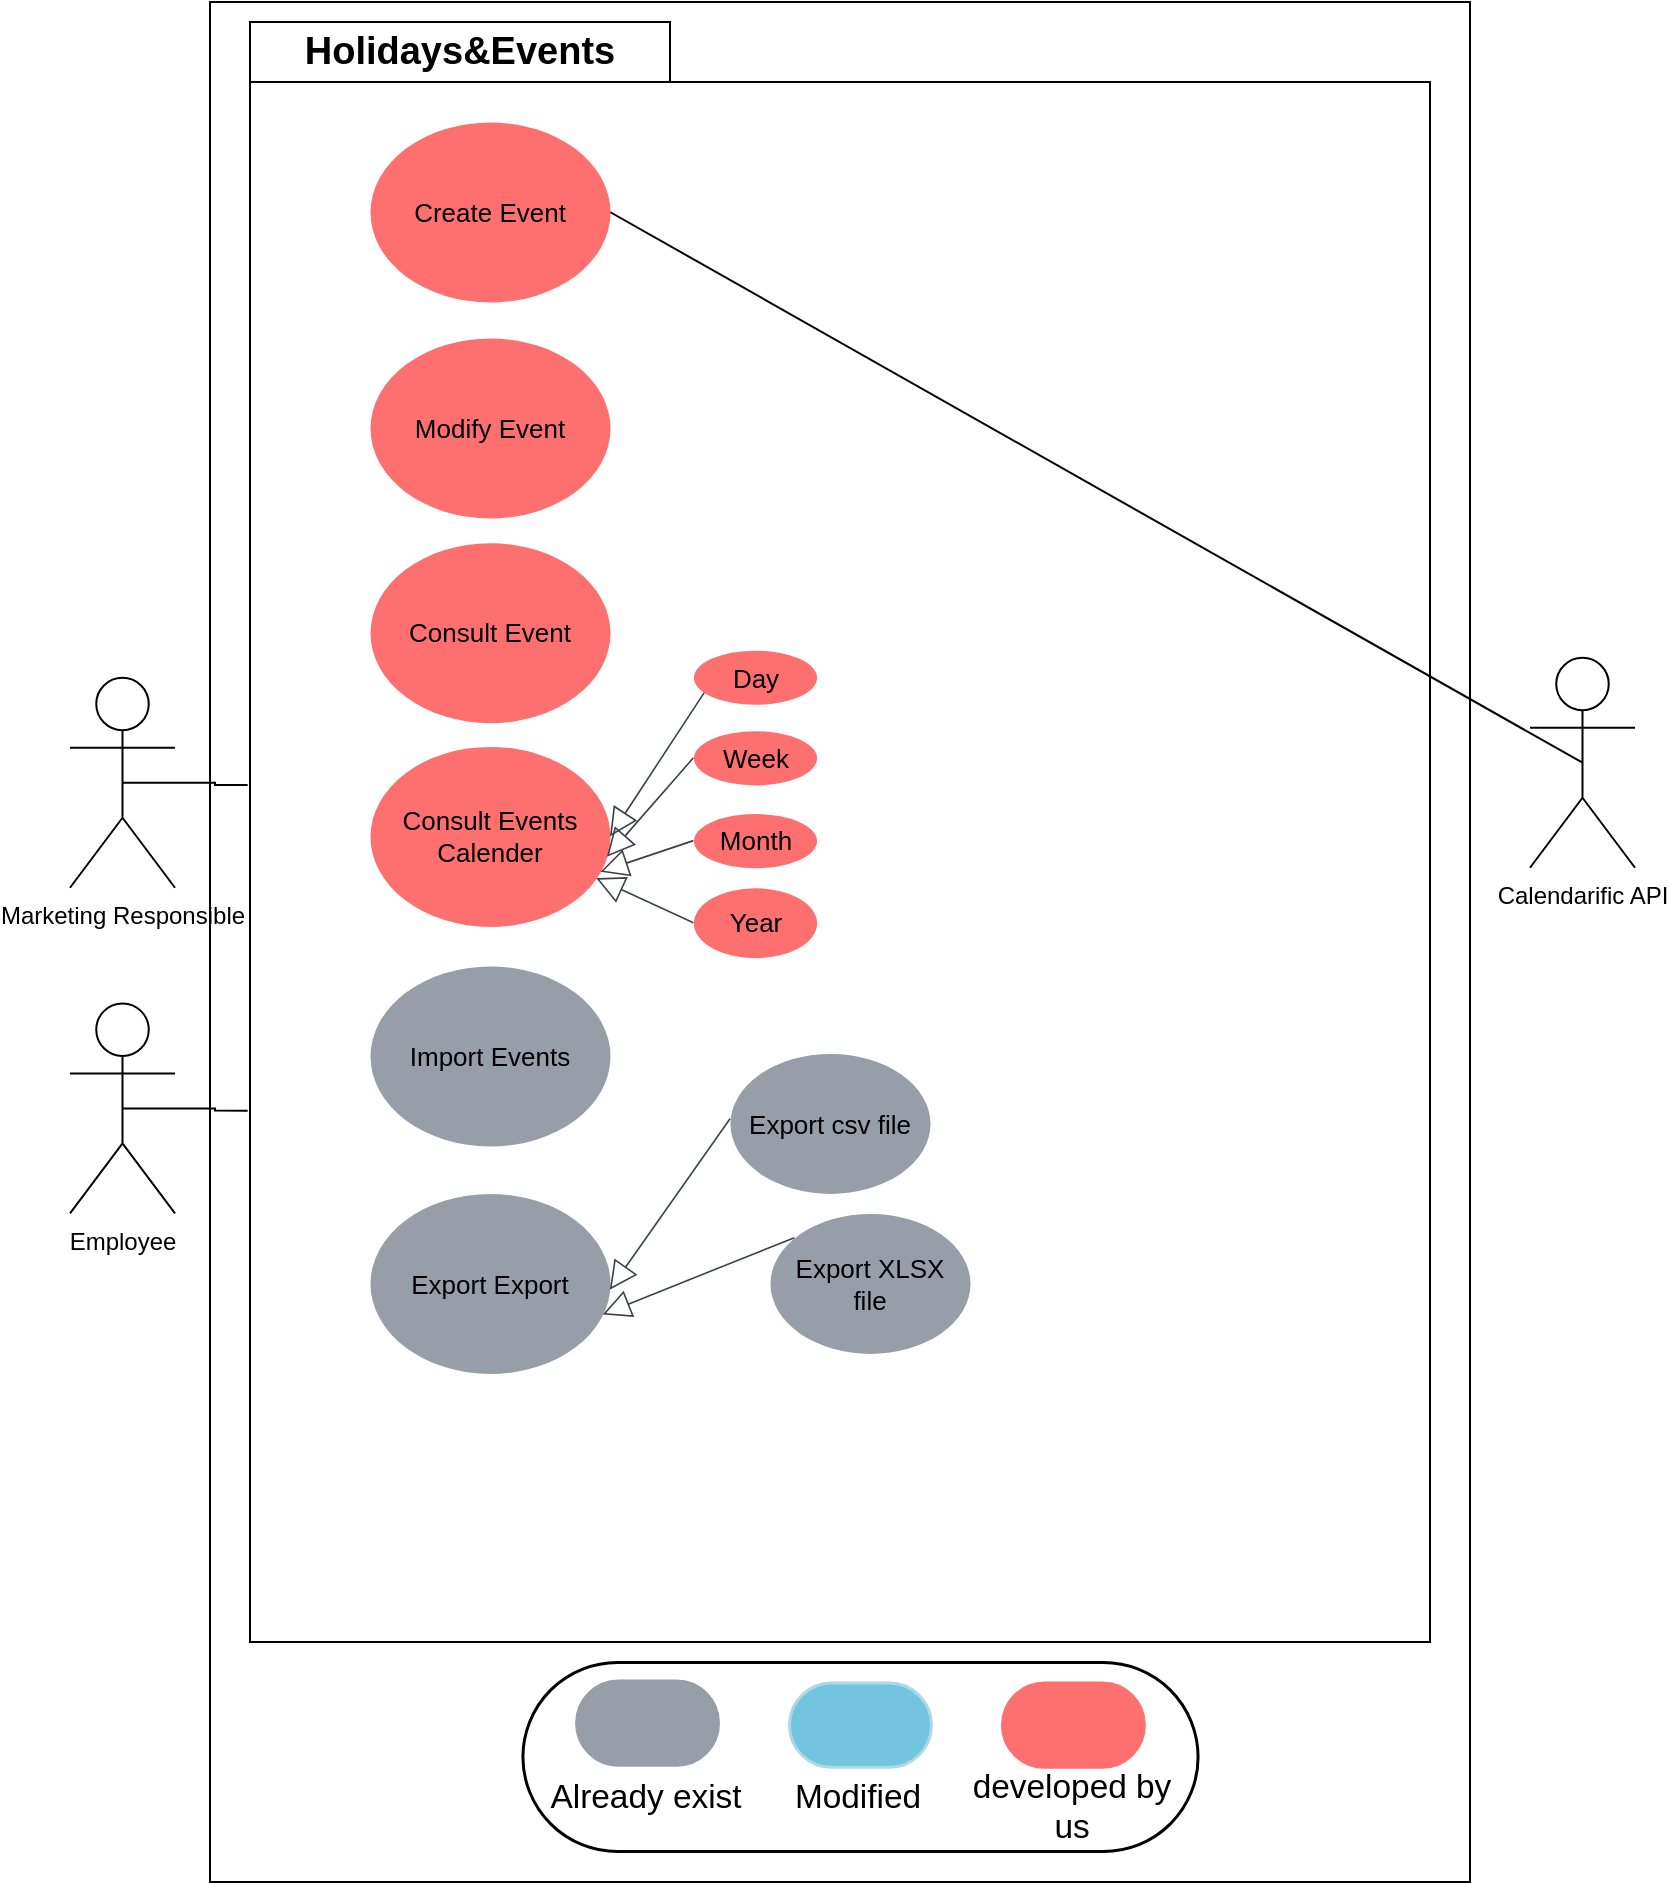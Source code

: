 <mxfile version="27.0.3">
  <diagram name="Page-1" id="kcsEbkMYIRXb8iED7YjO">
    <mxGraphModel dx="2864" dy="1061" grid="1" gridSize="10" guides="1" tooltips="1" connect="1" arrows="1" fold="1" page="1" pageScale="1" pageWidth="827" pageHeight="1169" math="0" shadow="0">
      <root>
        <mxCell id="0" />
        <mxCell id="1" parent="0" />
        <mxCell id="yRWhBtvss3XVOMyxeGll-229" value="" style="rounded=0;whiteSpace=wrap;html=1;" vertex="1" parent="1">
          <mxGeometry x="-410" y="150" width="630" height="940" as="geometry" />
        </mxCell>
        <mxCell id="yRWhBtvss3XVOMyxeGll-143" value="Holidays&amp;amp;Events" style="shape=folder;fontStyle=1;tabWidth=210;tabHeight=30;tabPosition=left;html=1;boundedLbl=1;labelInHeader=1;container=0;collapsible=0;whiteSpace=wrap;fontSize=19;" vertex="1" parent="1">
          <mxGeometry x="-390" y="160" width="590" height="810" as="geometry" />
        </mxCell>
        <mxCell id="yRWhBtvss3XVOMyxeGll-203" value="" style="html=1;jettySize=18;whiteSpace=wrap;fontSize=13;strokeColor=#3a414a;strokeOpacity=100;strokeWidth=0.8;rounded=0;startArrow=none;endArrow=block;endFill=0;endSize=12;exitX=0.57;exitY=0.005;exitPerimeter=0;lucidId=EKXeJxy7TWS8;" edge="1" parent="1" source="yRWhBtvss3XVOMyxeGll-145">
          <mxGeometry width="100" height="100" relative="1" as="geometry">
            <Array as="points" />
            <mxPoint x="-82.573" y="1413.151" as="targetPoint" />
          </mxGeometry>
        </mxCell>
        <mxCell id="yRWhBtvss3XVOMyxeGll-204" value="" style="html=1;jettySize=18;whiteSpace=wrap;fontSize=13;strokeColor=#3a414a;strokeOpacity=100;strokeWidth=0.8;rounded=0;startArrow=none;endArrow=block;endFill=0;endSize=12;entryX=0.5;entryY=1;lucidId=QKXep6PJ_4Cc;entryDx=0;entryDy=0;" edge="1" parent="1" target="yRWhBtvss3XVOMyxeGll-198">
          <mxGeometry width="100" height="100" relative="1" as="geometry">
            <Array as="points" />
            <mxPoint x="-35.159" y="1470.115" as="sourcePoint" />
          </mxGeometry>
        </mxCell>
        <mxCell id="yRWhBtvss3XVOMyxeGll-205" value="" style="html=1;jettySize=18;whiteSpace=wrap;fontSize=13;strokeColor=#3a414a;strokeOpacity=100;strokeWidth=0.8;rounded=0;startArrow=none;endArrow=block;endFill=0;endSize=12;exitX=0.075;exitY=0.236;exitPerimeter=0;entryX=1;entryY=1;lucidId=ZKXeBE5Ak2jA;entryDx=0;entryDy=0;" edge="1" parent="1" source="yRWhBtvss3XVOMyxeGll-147">
          <mxGeometry width="100" height="100" relative="1" as="geometry">
            <Array as="points" />
            <mxPoint x="0.689" y="1411.622" as="targetPoint" />
          </mxGeometry>
        </mxCell>
        <mxCell id="yRWhBtvss3XVOMyxeGll-213" value="Marketing Responsible" style="shape=umlActor;verticalLabelPosition=bottom;verticalAlign=top;html=1;outlineConnect=0;" vertex="1" parent="1">
          <mxGeometry x="-480" y="487.88" width="52.5" height="105" as="geometry" />
        </mxCell>
        <mxCell id="yRWhBtvss3XVOMyxeGll-217" style="rounded=0;orthogonalLoop=1;jettySize=auto;html=1;exitX=0.5;exitY=0.5;exitDx=0;exitDy=0;exitPerimeter=0;entryX=1;entryY=0.5;entryDx=0;entryDy=0;endArrow=none;startFill=0;" edge="1" parent="1" source="yRWhBtvss3XVOMyxeGll-216" target="yRWhBtvss3XVOMyxeGll-167">
          <mxGeometry relative="1" as="geometry" />
        </mxCell>
        <mxCell id="yRWhBtvss3XVOMyxeGll-216" value="Calendarific API" style="shape=umlActor;verticalLabelPosition=bottom;verticalAlign=top;html=1;outlineConnect=0;" vertex="1" parent="1">
          <mxGeometry x="250" y="477.87" width="52.5" height="105" as="geometry" />
        </mxCell>
        <mxCell id="yRWhBtvss3XVOMyxeGll-155" value="Export csv file" style="html=1;overflow=block;blockSpacing=1;whiteSpace=wrap;ellipse;fontSize=13;spacing=3.8;strokeOpacity=0;fillOpacity=100;rounded=1;absoluteArcSize=1;arcSize=9;fillColor=#979ea8;strokeWidth=1.5;lucidId=2WIeNPYyiRF.;" vertex="1" parent="1">
          <mxGeometry x="-150.0" y="675.712" width="100" height="70" as="geometry" />
        </mxCell>
        <mxCell id="yRWhBtvss3XVOMyxeGll-156" value="Export XLSX file" style="html=1;overflow=block;blockSpacing=1;whiteSpace=wrap;ellipse;fontSize=13;spacing=3.8;strokeOpacity=0;fillOpacity=100;rounded=1;absoluteArcSize=1;arcSize=9;fillColor=#979ea8;strokeWidth=1.5;lucidId=oXIemN2lJ.WZ;" vertex="1" parent="1">
          <mxGeometry x="-130" y="755.712" width="100" height="70" as="geometry" />
        </mxCell>
        <mxCell id="yRWhBtvss3XVOMyxeGll-160" value="" style="html=1;overflow=block;blockSpacing=1;whiteSpace=wrap;fontSize=16.7;fontColor=default;spacing=3.8;strokeOpacity=100;fillOpacity=100;rounded=1;absoluteArcSize=1;arcSize=162;fillColor=#ffffff;strokeWidth=1.5;lucidId=qHtdmG4HjMHo;container=1;collapsible=0;" vertex="1" parent="1">
          <mxGeometry x="-253.79" y="980" width="337.57" height="94.52" as="geometry" />
        </mxCell>
        <mxCell id="yRWhBtvss3XVOMyxeGll-161" value="Terminator" style="html=1;overflow=block;blockSpacing=1;whiteSpace=wrap;fontSize=1;fontColor=#979ea8;spacing=3.8;strokeColor=#979ea8;strokeOpacity=100;fillOpacity=100;rounded=1;absoluteArcSize=1;arcSize=75;fillColor=#979ea8;strokeWidth=1.5;lucidId=IHtdpJWPwF3h;" vertex="1" parent="yRWhBtvss3XVOMyxeGll-160">
          <mxGeometry x="26.832" y="9.274" width="70.976" height="42.123" as="geometry" />
        </mxCell>
        <mxCell id="yRWhBtvss3XVOMyxeGll-162" value="" style="html=1;overflow=block;blockSpacing=1;whiteSpace=wrap;fontSize=16.7;fontColor=default;spacing=3.8;strokeColor=#fe7070;strokeOpacity=100;fillOpacity=100;rounded=1;absoluteArcSize=1;arcSize=82;fillColor=#fe7070;strokeWidth=1.5;lucidId=SHtdkWkZQMI-;" vertex="1" parent="yRWhBtvss3XVOMyxeGll-160">
          <mxGeometry x="239.761" y="10.274" width="70.976" height="42.123" as="geometry" />
        </mxCell>
        <mxCell id="yRWhBtvss3XVOMyxeGll-163" value="Already exist" style="html=1;overflow=block;blockSpacing=1;whiteSpace=wrap;fontSize=16.7;spacing=0;strokeOpacity=100;rounded=1;absoluteArcSize=1;arcSize=9;fillColor=none;strokeWidth=NaN;strokeColor=none;lucidId=mItdmbgDk1Mh;" vertex="1" parent="yRWhBtvss3XVOMyxeGll-160">
          <mxGeometry x="8.656" y="52.397" width="106.464" height="31.849" as="geometry" />
        </mxCell>
        <mxCell id="yRWhBtvss3XVOMyxeGll-164" value="Modified" style="html=1;overflow=block;blockSpacing=1;whiteSpace=wrap;fontSize=16.7;spacing=0;strokeOpacity=100;rounded=1;absoluteArcSize=1;arcSize=9;fillColor=none;strokeWidth=NaN;strokeColor=none;lucidId=NItdRnxRT0wl;" vertex="1" parent="yRWhBtvss3XVOMyxeGll-160">
          <mxGeometry x="115.12" y="52.397" width="106.464" height="31.849" as="geometry" />
        </mxCell>
        <mxCell id="yRWhBtvss3XVOMyxeGll-165" value="developed by us" style="html=1;overflow=block;blockSpacing=1;whiteSpace=wrap;fontSize=16.7;spacing=0;strokeOpacity=100;rounded=1;absoluteArcSize=1;arcSize=9;fillColor=none;strokeWidth=NaN;strokeColor=none;lucidId=SItdEPhbv4RO;" vertex="1" parent="yRWhBtvss3XVOMyxeGll-160">
          <mxGeometry x="221.584" y="52.397" width="106.464" height="31.849" as="geometry" />
        </mxCell>
        <mxCell id="yRWhBtvss3XVOMyxeGll-166" value="" style="html=1;overflow=block;blockSpacing=1;whiteSpace=wrap;fontSize=16.7;fontColor=default;spacing=3.8;strokeColor=#add8e6;strokeOpacity=100;fillOpacity=100;rounded=1;absoluteArcSize=1;arcSize=82;fillColor=#72c4df;strokeWidth=1.5;lucidId=PHtdm2O_0toL;" vertex="1" parent="yRWhBtvss3XVOMyxeGll-160">
          <mxGeometry x="133.297" y="10.274" width="70.976" height="42.123" as="geometry" />
        </mxCell>
        <mxCell id="yRWhBtvss3XVOMyxeGll-171" value="Consult Events Calender" style="html=1;overflow=block;blockSpacing=1;whiteSpace=wrap;ellipse;fontSize=13;spacing=3.8;strokeOpacity=0;fillOpacity=100;rounded=1;absoluteArcSize=1;arcSize=9;fillColor=#fe7070;strokeWidth=1.5;lucidId=URIeayqkK2Ya;" vertex="1" parent="1">
          <mxGeometry x="-330" y="522.193" width="120" height="90" as="geometry" />
        </mxCell>
        <mxCell id="yRWhBtvss3XVOMyxeGll-172" value="Day" style="html=1;overflow=block;blockSpacing=1;whiteSpace=wrap;ellipse;fontSize=13;spacing=3.8;strokeOpacity=0;fillOpacity=100;rounded=1;absoluteArcSize=1;arcSize=9;fillColor=#fe7070;strokeWidth=1.5;lucidId=hSIeGXaizuwG;" vertex="1" parent="1">
          <mxGeometry x="-168.3" y="474.074" width="61.6" height="27.108" as="geometry" />
        </mxCell>
        <mxCell id="yRWhBtvss3XVOMyxeGll-173" value="" style="html=1;jettySize=18;whiteSpace=wrap;fontSize=13;strokeColor=#3a414a;strokeOpacity=100;strokeWidth=0.8;rounded=0;startArrow=none;endArrow=block;endFill=0;endSize=12;exitX=0.088;exitY=0.783;exitPerimeter=0;entryX=1;entryY=0.5;entryPerimeter=0;lucidId=pUIeytUv-r64;" edge="1" parent="1" source="yRWhBtvss3XVOMyxeGll-172" target="yRWhBtvss3XVOMyxeGll-171">
          <mxGeometry width="100" height="100" relative="1" as="geometry">
            <Array as="points" />
          </mxGeometry>
        </mxCell>
        <mxCell id="yRWhBtvss3XVOMyxeGll-180" value="Week" style="html=1;overflow=block;blockSpacing=1;whiteSpace=wrap;ellipse;fontSize=13;spacing=3.8;strokeOpacity=0;fillOpacity=100;rounded=1;absoluteArcSize=1;arcSize=9;fillColor=#fe7070;strokeWidth=1.5;lucidId=03Ie0xpv14W0;" vertex="1" parent="1">
          <mxGeometry x="-168.3" y="514.358" width="61.6" height="27.108" as="geometry" />
        </mxCell>
        <mxCell id="yRWhBtvss3XVOMyxeGll-174" value="" style="html=1;jettySize=18;whiteSpace=wrap;fontSize=13;strokeColor=#3a414a;strokeOpacity=100;strokeWidth=0.8;rounded=0;startArrow=none;endArrow=block;endFill=0;endSize=12;exitX=0;exitY=0.5;exitPerimeter=0;entryX=0.987;entryY=0.613;entryPerimeter=0;lucidId=KUIev8AdvZol;" edge="1" parent="1" source="yRWhBtvss3XVOMyxeGll-180" target="yRWhBtvss3XVOMyxeGll-171">
          <mxGeometry width="100" height="100" relative="1" as="geometry">
            <Array as="points" />
          </mxGeometry>
        </mxCell>
        <mxCell id="yRWhBtvss3XVOMyxeGll-181" value="Month" style="html=1;overflow=block;blockSpacing=1;whiteSpace=wrap;ellipse;fontSize=13;spacing=3.8;strokeOpacity=0;fillOpacity=100;rounded=1;absoluteArcSize=1;arcSize=9;fillColor=#fe7070;strokeWidth=1.5;lucidId=g4Ie2LoXiZa1;" vertex="1" parent="1">
          <mxGeometry x="-168.3" y="555.758" width="61.6" height="27.108" as="geometry" />
        </mxCell>
        <mxCell id="yRWhBtvss3XVOMyxeGll-183" value="" style="html=1;jettySize=18;whiteSpace=wrap;fontSize=13;strokeColor=#3a414a;strokeOpacity=100;strokeWidth=0.8;rounded=0;startArrow=none;endArrow=block;endFill=0;endSize=12;exitX=0;exitY=0.5;exitPerimeter=0;entryX=0.96;entryY=0.697;entryPerimeter=0;lucidId=C4IewfTGRhPR;" edge="1" parent="1" source="yRWhBtvss3XVOMyxeGll-181" target="yRWhBtvss3XVOMyxeGll-171">
          <mxGeometry width="100" height="100" relative="1" as="geometry">
            <Array as="points" />
          </mxGeometry>
        </mxCell>
        <mxCell id="yRWhBtvss3XVOMyxeGll-182" value="Year" style="html=1;overflow=block;blockSpacing=1;whiteSpace=wrap;ellipse;fontSize=13;spacing=3.8;strokeOpacity=0;fillOpacity=100;rounded=1;absoluteArcSize=1;arcSize=9;fillColor=#fe7070;strokeWidth=1.5;lucidId=q4IekS3TNCx4;" vertex="1" parent="1">
          <mxGeometry x="-168.3" y="592.885" width="61.6" height="35" as="geometry" />
        </mxCell>
        <mxCell id="yRWhBtvss3XVOMyxeGll-175" value="" style="html=1;jettySize=18;whiteSpace=wrap;fontSize=13;strokeColor=#3a414a;strokeOpacity=100;strokeWidth=0.8;rounded=0;startArrow=none;endArrow=block;endFill=0;endSize=12;exitX=0;exitY=0.5;exitPerimeter=0;entryX=0.943;entryY=0.732;entryPerimeter=0;lucidId=~UIeBte6dq6A;" edge="1" parent="1" source="yRWhBtvss3XVOMyxeGll-182" target="yRWhBtvss3XVOMyxeGll-171">
          <mxGeometry width="100" height="100" relative="1" as="geometry">
            <Array as="points" />
          </mxGeometry>
        </mxCell>
        <mxCell id="yRWhBtvss3XVOMyxeGll-169" value="Import Events" style="html=1;overflow=block;blockSpacing=1;whiteSpace=wrap;ellipse;fontSize=13;spacing=3.8;strokeOpacity=0;fillOpacity=100;rounded=1;absoluteArcSize=1;arcSize=9;fillColor=#979ea8;strokeWidth=1.5;lucidId=~yIeRCyaMfPm;" vertex="1" parent="1">
          <mxGeometry x="-330" y="631.996" width="120" height="90" as="geometry" />
        </mxCell>
        <mxCell id="yRWhBtvss3XVOMyxeGll-168" value="Modify Event" style="html=1;overflow=block;blockSpacing=1;whiteSpace=wrap;ellipse;fontSize=13;spacing=3.8;strokeOpacity=0;fillOpacity=100;rounded=1;absoluteArcSize=1;arcSize=9;fillColor=#fe7070;strokeWidth=1.5;lucidId=1yIeQ48BPR4-;" vertex="1" parent="1">
          <mxGeometry x="-330" y="318.002" width="120" height="90" as="geometry" />
        </mxCell>
        <mxCell id="yRWhBtvss3XVOMyxeGll-167" value="Create Event" style="html=1;overflow=block;blockSpacing=1;whiteSpace=wrap;ellipse;fontSize=13;spacing=3.8;strokeOpacity=0;fillOpacity=100;rounded=1;absoluteArcSize=1;arcSize=9;fillColor=#fe7070;strokeWidth=1.5;lucidId=~xIeha3OeAVz;" vertex="1" parent="1">
          <mxGeometry x="-330" y="209.999" width="120" height="90" as="geometry" />
        </mxCell>
        <mxCell id="yRWhBtvss3XVOMyxeGll-176" value="Export Export" style="html=1;overflow=block;blockSpacing=1;whiteSpace=wrap;ellipse;fontSize=13;spacing=3.8;strokeOpacity=0;fillOpacity=100;rounded=1;absoluteArcSize=1;arcSize=9;fillColor=#979ea8;strokeWidth=1.5;lucidId=1VIeGqV82j3G;" vertex="1" parent="1">
          <mxGeometry x="-330" y="745.713" width="120" height="90" as="geometry" />
        </mxCell>
        <mxCell id="yRWhBtvss3XVOMyxeGll-178" value="" style="html=1;jettySize=18;whiteSpace=wrap;fontSize=13;strokeColor=#3a414a;strokeOpacity=100;strokeWidth=0.8;rounded=0;startArrow=none;endArrow=block;endFill=0;endSize=12;exitX=0.122;exitY=0.173;exitPerimeter=0;entryX=0.97;entryY=0.672;entryPerimeter=0;lucidId=KYIeURdQv7Vc;" edge="1" parent="1" source="yRWhBtvss3XVOMyxeGll-156" target="yRWhBtvss3XVOMyxeGll-176">
          <mxGeometry width="100" height="100" relative="1" as="geometry">
            <Array as="points" />
          </mxGeometry>
        </mxCell>
        <mxCell id="yRWhBtvss3XVOMyxeGll-177" value="" style="html=1;jettySize=18;whiteSpace=wrap;fontSize=13;strokeColor=#3a414a;strokeOpacity=100;strokeWidth=0.8;rounded=0;startArrow=none;endArrow=block;endFill=0;endSize=12;exitX=0.001;exitY=0.465;exitPerimeter=0;entryX=0.999;entryY=0.535;entryPerimeter=0;lucidId=GYIe1NvaI2Ca;" edge="1" parent="1" source="yRWhBtvss3XVOMyxeGll-155" target="yRWhBtvss3XVOMyxeGll-176">
          <mxGeometry width="100" height="100" relative="1" as="geometry">
            <Array as="points" />
          </mxGeometry>
        </mxCell>
        <mxCell id="yRWhBtvss3XVOMyxeGll-214" value="Consult Event" style="html=1;overflow=block;blockSpacing=1;whiteSpace=wrap;ellipse;fontSize=13;spacing=3.8;strokeOpacity=0;fillOpacity=100;rounded=1;absoluteArcSize=1;arcSize=9;fillColor=#fe7070;strokeWidth=1.5;lucidId=1yIeQ48BPR4-;" vertex="1" parent="1">
          <mxGeometry x="-330" y="420.353" width="120" height="90" as="geometry" />
        </mxCell>
        <mxCell id="yRWhBtvss3XVOMyxeGll-225" style="edgeStyle=orthogonalEdgeStyle;rounded=0;orthogonalLoop=1;jettySize=auto;html=1;exitX=0.5;exitY=0.5;exitDx=0;exitDy=0;exitPerimeter=0;entryX=-0.002;entryY=0.471;entryDx=0;entryDy=0;entryPerimeter=0;endArrow=none;startFill=0;" edge="1" parent="1" source="yRWhBtvss3XVOMyxeGll-213" target="yRWhBtvss3XVOMyxeGll-143">
          <mxGeometry relative="1" as="geometry" />
        </mxCell>
        <mxCell id="yRWhBtvss3XVOMyxeGll-226" value="Employee" style="shape=umlActor;verticalLabelPosition=bottom;verticalAlign=top;html=1;outlineConnect=0;" vertex="1" parent="1">
          <mxGeometry x="-480" y="650.71" width="52.5" height="105" as="geometry" />
        </mxCell>
        <mxCell id="yRWhBtvss3XVOMyxeGll-227" style="edgeStyle=orthogonalEdgeStyle;rounded=0;orthogonalLoop=1;jettySize=auto;html=1;exitX=0.5;exitY=0.5;exitDx=0;exitDy=0;exitPerimeter=0;entryX=-0.002;entryY=0.672;entryDx=0;entryDy=0;entryPerimeter=0;endArrow=none;startFill=0;" edge="1" parent="1" source="yRWhBtvss3XVOMyxeGll-226" target="yRWhBtvss3XVOMyxeGll-143">
          <mxGeometry relative="1" as="geometry" />
        </mxCell>
      </root>
    </mxGraphModel>
  </diagram>
</mxfile>
